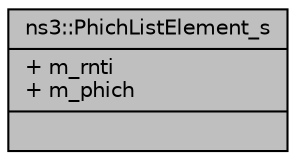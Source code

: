 digraph "ns3::PhichListElement_s"
{
  edge [fontname="Helvetica",fontsize="10",labelfontname="Helvetica",labelfontsize="10"];
  node [fontname="Helvetica",fontsize="10",shape=record];
  Node1 [label="{ns3::PhichListElement_s\n|+ m_rnti\l+ m_phich\l|}",height=0.2,width=0.4,color="black", fillcolor="grey75", style="filled", fontcolor="black"];
}
